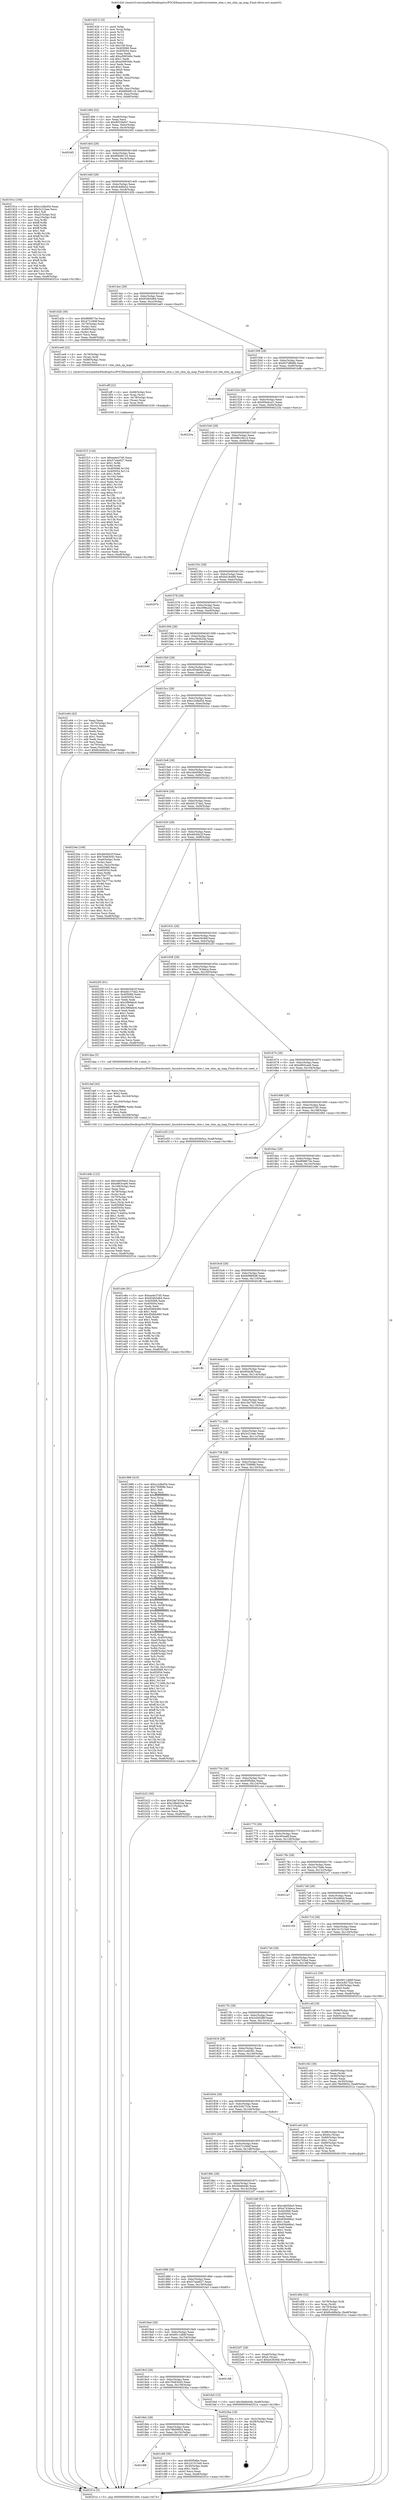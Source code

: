 digraph "0x401420" {
  label = "0x401420 (/mnt/c/Users/mathe/Desktop/tcc/POCII/binaries/extr_linuxdriversteetee_shm.c_tee_shm_op_map_Final-ollvm.out::main(0))"
  labelloc = "t"
  node[shape=record]

  Entry [label="",width=0.3,height=0.3,shape=circle,fillcolor=black,style=filled]
  "0x401494" [label="{
     0x401494 [32]\l
     | [instrs]\l
     &nbsp;&nbsp;0x401494 \<+6\>: mov -0xa8(%rbp),%eax\l
     &nbsp;&nbsp;0x40149a \<+2\>: mov %eax,%ecx\l
     &nbsp;&nbsp;0x40149c \<+6\>: sub $0x8033bd47,%ecx\l
     &nbsp;&nbsp;0x4014a2 \<+6\>: mov %eax,-0xbc(%rbp)\l
     &nbsp;&nbsp;0x4014a8 \<+6\>: mov %ecx,-0xc0(%rbp)\l
     &nbsp;&nbsp;0x4014ae \<+6\>: je 00000000004024f2 \<main+0x10d2\>\l
  }"]
  "0x4024f2" [label="{
     0x4024f2\l
  }", style=dashed]
  "0x4014b4" [label="{
     0x4014b4 [28]\l
     | [instrs]\l
     &nbsp;&nbsp;0x4014b4 \<+5\>: jmp 00000000004014b9 \<main+0x99\>\l
     &nbsp;&nbsp;0x4014b9 \<+6\>: mov -0xbc(%rbp),%eax\l
     &nbsp;&nbsp;0x4014bf \<+5\>: sub $0x80bb8116,%eax\l
     &nbsp;&nbsp;0x4014c4 \<+6\>: mov %eax,-0xc4(%rbp)\l
     &nbsp;&nbsp;0x4014ca \<+6\>: je 000000000040191e \<main+0x4fe\>\l
  }"]
  Exit [label="",width=0.3,height=0.3,shape=circle,fillcolor=black,style=filled,peripheries=2]
  "0x40191e" [label="{
     0x40191e [106]\l
     | [instrs]\l
     &nbsp;&nbsp;0x40191e \<+5\>: mov $0xcc2dbd54,%eax\l
     &nbsp;&nbsp;0x401923 \<+5\>: mov $0x3c21bee,%ecx\l
     &nbsp;&nbsp;0x401928 \<+2\>: mov $0x1,%dl\l
     &nbsp;&nbsp;0x40192a \<+7\>: mov -0xa2(%rbp),%sil\l
     &nbsp;&nbsp;0x401931 \<+7\>: mov -0xa1(%rbp),%dil\l
     &nbsp;&nbsp;0x401938 \<+3\>: mov %sil,%r8b\l
     &nbsp;&nbsp;0x40193b \<+4\>: xor $0xff,%r8b\l
     &nbsp;&nbsp;0x40193f \<+3\>: mov %dil,%r9b\l
     &nbsp;&nbsp;0x401942 \<+4\>: xor $0xff,%r9b\l
     &nbsp;&nbsp;0x401946 \<+3\>: xor $0x1,%dl\l
     &nbsp;&nbsp;0x401949 \<+3\>: mov %r8b,%r10b\l
     &nbsp;&nbsp;0x40194c \<+4\>: and $0xff,%r10b\l
     &nbsp;&nbsp;0x401950 \<+3\>: and %dl,%sil\l
     &nbsp;&nbsp;0x401953 \<+3\>: mov %r9b,%r11b\l
     &nbsp;&nbsp;0x401956 \<+4\>: and $0xff,%r11b\l
     &nbsp;&nbsp;0x40195a \<+3\>: and %dl,%dil\l
     &nbsp;&nbsp;0x40195d \<+3\>: or %sil,%r10b\l
     &nbsp;&nbsp;0x401960 \<+3\>: or %dil,%r11b\l
     &nbsp;&nbsp;0x401963 \<+3\>: xor %r11b,%r10b\l
     &nbsp;&nbsp;0x401966 \<+3\>: or %r9b,%r8b\l
     &nbsp;&nbsp;0x401969 \<+4\>: xor $0xff,%r8b\l
     &nbsp;&nbsp;0x40196d \<+3\>: or $0x1,%dl\l
     &nbsp;&nbsp;0x401970 \<+3\>: and %dl,%r8b\l
     &nbsp;&nbsp;0x401973 \<+3\>: or %r8b,%r10b\l
     &nbsp;&nbsp;0x401976 \<+4\>: test $0x1,%r10b\l
     &nbsp;&nbsp;0x40197a \<+3\>: cmovne %ecx,%eax\l
     &nbsp;&nbsp;0x40197d \<+6\>: mov %eax,-0xa8(%rbp)\l
     &nbsp;&nbsp;0x401983 \<+5\>: jmp 000000000040251e \<main+0x10fe\>\l
  }"]
  "0x4014d0" [label="{
     0x4014d0 [28]\l
     | [instrs]\l
     &nbsp;&nbsp;0x4014d0 \<+5\>: jmp 00000000004014d5 \<main+0xb5\>\l
     &nbsp;&nbsp;0x4014d5 \<+6\>: mov -0xbc(%rbp),%eax\l
     &nbsp;&nbsp;0x4014db \<+5\>: sub $0x8c4d9e2e,%eax\l
     &nbsp;&nbsp;0x4014e0 \<+6\>: mov %eax,-0xc8(%rbp)\l
     &nbsp;&nbsp;0x4014e6 \<+6\>: je 0000000000401d2b \<main+0x90b\>\l
  }"]
  "0x40251e" [label="{
     0x40251e [5]\l
     | [instrs]\l
     &nbsp;&nbsp;0x40251e \<+5\>: jmp 0000000000401494 \<main+0x74\>\l
  }"]
  "0x401420" [label="{
     0x401420 [116]\l
     | [instrs]\l
     &nbsp;&nbsp;0x401420 \<+1\>: push %rbp\l
     &nbsp;&nbsp;0x401421 \<+3\>: mov %rsp,%rbp\l
     &nbsp;&nbsp;0x401424 \<+2\>: push %r15\l
     &nbsp;&nbsp;0x401426 \<+2\>: push %r14\l
     &nbsp;&nbsp;0x401428 \<+2\>: push %r13\l
     &nbsp;&nbsp;0x40142a \<+2\>: push %r12\l
     &nbsp;&nbsp;0x40142c \<+1\>: push %rbx\l
     &nbsp;&nbsp;0x40142d \<+7\>: sub $0x158,%rsp\l
     &nbsp;&nbsp;0x401434 \<+7\>: mov 0x405068,%eax\l
     &nbsp;&nbsp;0x40143b \<+7\>: mov 0x405054,%ecx\l
     &nbsp;&nbsp;0x401442 \<+2\>: mov %eax,%edx\l
     &nbsp;&nbsp;0x401444 \<+6\>: add $0xa599349c,%edx\l
     &nbsp;&nbsp;0x40144a \<+3\>: sub $0x1,%edx\l
     &nbsp;&nbsp;0x40144d \<+6\>: sub $0xa599349c,%edx\l
     &nbsp;&nbsp;0x401453 \<+3\>: imul %edx,%eax\l
     &nbsp;&nbsp;0x401456 \<+3\>: and $0x1,%eax\l
     &nbsp;&nbsp;0x401459 \<+3\>: cmp $0x0,%eax\l
     &nbsp;&nbsp;0x40145c \<+4\>: sete %r8b\l
     &nbsp;&nbsp;0x401460 \<+4\>: and $0x1,%r8b\l
     &nbsp;&nbsp;0x401464 \<+7\>: mov %r8b,-0xa2(%rbp)\l
     &nbsp;&nbsp;0x40146b \<+3\>: cmp $0xa,%ecx\l
     &nbsp;&nbsp;0x40146e \<+4\>: setl %r8b\l
     &nbsp;&nbsp;0x401472 \<+4\>: and $0x1,%r8b\l
     &nbsp;&nbsp;0x401476 \<+7\>: mov %r8b,-0xa1(%rbp)\l
     &nbsp;&nbsp;0x40147d \<+10\>: movl $0x80bb8116,-0xa8(%rbp)\l
     &nbsp;&nbsp;0x401487 \<+6\>: mov %edi,-0xac(%rbp)\l
     &nbsp;&nbsp;0x40148d \<+7\>: mov %rsi,-0xb8(%rbp)\l
  }"]
  "0x401f15" [label="{
     0x401f15 [144]\l
     | [instrs]\l
     &nbsp;&nbsp;0x401f15 \<+5\>: mov $0xea4e37d5,%ecx\l
     &nbsp;&nbsp;0x401f1a \<+5\>: mov $0x57a4e627,%edx\l
     &nbsp;&nbsp;0x401f1f \<+3\>: mov $0x1,%r8b\l
     &nbsp;&nbsp;0x401f22 \<+3\>: xor %r9d,%r9d\l
     &nbsp;&nbsp;0x401f25 \<+8\>: mov 0x405068,%r10d\l
     &nbsp;&nbsp;0x401f2d \<+8\>: mov 0x405054,%r11d\l
     &nbsp;&nbsp;0x401f35 \<+4\>: sub $0x1,%r9d\l
     &nbsp;&nbsp;0x401f39 \<+3\>: mov %r10d,%ebx\l
     &nbsp;&nbsp;0x401f3c \<+3\>: add %r9d,%ebx\l
     &nbsp;&nbsp;0x401f3f \<+4\>: imul %ebx,%r10d\l
     &nbsp;&nbsp;0x401f43 \<+4\>: and $0x1,%r10d\l
     &nbsp;&nbsp;0x401f47 \<+4\>: cmp $0x0,%r10d\l
     &nbsp;&nbsp;0x401f4b \<+4\>: sete %r14b\l
     &nbsp;&nbsp;0x401f4f \<+4\>: cmp $0xa,%r11d\l
     &nbsp;&nbsp;0x401f53 \<+4\>: setl %r15b\l
     &nbsp;&nbsp;0x401f57 \<+3\>: mov %r14b,%r12b\l
     &nbsp;&nbsp;0x401f5a \<+4\>: xor $0xff,%r12b\l
     &nbsp;&nbsp;0x401f5e \<+3\>: mov %r15b,%r13b\l
     &nbsp;&nbsp;0x401f61 \<+4\>: xor $0xff,%r13b\l
     &nbsp;&nbsp;0x401f65 \<+4\>: xor $0x0,%r8b\l
     &nbsp;&nbsp;0x401f69 \<+3\>: mov %r12b,%al\l
     &nbsp;&nbsp;0x401f6c \<+2\>: and $0x0,%al\l
     &nbsp;&nbsp;0x401f6e \<+3\>: and %r8b,%r14b\l
     &nbsp;&nbsp;0x401f71 \<+3\>: mov %r13b,%sil\l
     &nbsp;&nbsp;0x401f74 \<+4\>: and $0x0,%sil\l
     &nbsp;&nbsp;0x401f78 \<+3\>: and %r8b,%r15b\l
     &nbsp;&nbsp;0x401f7b \<+3\>: or %r14b,%al\l
     &nbsp;&nbsp;0x401f7e \<+3\>: or %r15b,%sil\l
     &nbsp;&nbsp;0x401f81 \<+3\>: xor %sil,%al\l
     &nbsp;&nbsp;0x401f84 \<+3\>: or %r13b,%r12b\l
     &nbsp;&nbsp;0x401f87 \<+4\>: xor $0xff,%r12b\l
     &nbsp;&nbsp;0x401f8b \<+4\>: or $0x0,%r8b\l
     &nbsp;&nbsp;0x401f8f \<+3\>: and %r8b,%r12b\l
     &nbsp;&nbsp;0x401f92 \<+3\>: or %r12b,%al\l
     &nbsp;&nbsp;0x401f95 \<+2\>: test $0x1,%al\l
     &nbsp;&nbsp;0x401f97 \<+3\>: cmovne %edx,%ecx\l
     &nbsp;&nbsp;0x401f9a \<+6\>: mov %ecx,-0xa8(%rbp)\l
     &nbsp;&nbsp;0x401fa0 \<+5\>: jmp 000000000040251e \<main+0x10fe\>\l
  }"]
  "0x401d2b" [label="{
     0x401d2b [36]\l
     | [instrs]\l
     &nbsp;&nbsp;0x401d2b \<+5\>: mov $0xf698673e,%eax\l
     &nbsp;&nbsp;0x401d30 \<+5\>: mov $0x4721fd4f,%ecx\l
     &nbsp;&nbsp;0x401d35 \<+4\>: mov -0x70(%rbp),%rdx\l
     &nbsp;&nbsp;0x401d39 \<+2\>: mov (%rdx),%esi\l
     &nbsp;&nbsp;0x401d3b \<+4\>: mov -0x80(%rbp),%rdx\l
     &nbsp;&nbsp;0x401d3f \<+2\>: cmp (%rdx),%esi\l
     &nbsp;&nbsp;0x401d41 \<+3\>: cmovl %ecx,%eax\l
     &nbsp;&nbsp;0x401d44 \<+6\>: mov %eax,-0xa8(%rbp)\l
     &nbsp;&nbsp;0x401d4a \<+5\>: jmp 000000000040251e \<main+0x10fe\>\l
  }"]
  "0x4014ec" [label="{
     0x4014ec [28]\l
     | [instrs]\l
     &nbsp;&nbsp;0x4014ec \<+5\>: jmp 00000000004014f1 \<main+0xd1\>\l
     &nbsp;&nbsp;0x4014f1 \<+6\>: mov -0xbc(%rbp),%eax\l
     &nbsp;&nbsp;0x4014f7 \<+5\>: sub $0x934b5d64,%eax\l
     &nbsp;&nbsp;0x4014fc \<+6\>: mov %eax,-0xcc(%rbp)\l
     &nbsp;&nbsp;0x401502 \<+6\>: je 0000000000401ee9 \<main+0xac9\>\l
  }"]
  "0x401eff" [label="{
     0x401eff [22]\l
     | [instrs]\l
     &nbsp;&nbsp;0x401eff \<+4\>: mov -0x68(%rbp),%rsi\l
     &nbsp;&nbsp;0x401f03 \<+3\>: mov %rax,(%rsi)\l
     &nbsp;&nbsp;0x401f06 \<+4\>: mov -0x78(%rbp),%rax\l
     &nbsp;&nbsp;0x401f0a \<+3\>: mov (%rax),%rax\l
     &nbsp;&nbsp;0x401f0d \<+3\>: mov %rax,%rdi\l
     &nbsp;&nbsp;0x401f10 \<+5\>: call 0000000000401030 \<free@plt\>\l
     | [calls]\l
     &nbsp;&nbsp;0x401030 \{1\} (unknown)\l
  }"]
  "0x401ee9" [label="{
     0x401ee9 [22]\l
     | [instrs]\l
     &nbsp;&nbsp;0x401ee9 \<+4\>: mov -0x78(%rbp),%rax\l
     &nbsp;&nbsp;0x401eed \<+3\>: mov (%rax),%rdi\l
     &nbsp;&nbsp;0x401ef0 \<+7\>: mov -0x88(%rbp),%rax\l
     &nbsp;&nbsp;0x401ef7 \<+3\>: mov (%rax),%rsi\l
     &nbsp;&nbsp;0x401efa \<+5\>: call 0000000000401410 \<tee_shm_op_map\>\l
     | [calls]\l
     &nbsp;&nbsp;0x401410 \{1\} (/mnt/c/Users/mathe/Desktop/tcc/POCII/binaries/extr_linuxdriversteetee_shm.c_tee_shm_op_map_Final-ollvm.out::tee_shm_op_map)\l
  }"]
  "0x401508" [label="{
     0x401508 [28]\l
     | [instrs]\l
     &nbsp;&nbsp;0x401508 \<+5\>: jmp 000000000040150d \<main+0xed\>\l
     &nbsp;&nbsp;0x40150d \<+6\>: mov -0xbc(%rbp),%eax\l
     &nbsp;&nbsp;0x401513 \<+5\>: sub $0x937d8b8b,%eax\l
     &nbsp;&nbsp;0x401518 \<+6\>: mov %eax,-0xd0(%rbp)\l
     &nbsp;&nbsp;0x40151e \<+6\>: je 0000000000401b9b \<main+0x77b\>\l
  }"]
  "0x401ddb" [label="{
     0x401ddb [122]\l
     | [instrs]\l
     &nbsp;&nbsp;0x401ddb \<+5\>: mov $0xcde056a3,%ecx\l
     &nbsp;&nbsp;0x401de0 \<+5\>: mov $0xe863cae6,%edx\l
     &nbsp;&nbsp;0x401de5 \<+6\>: mov -0x168(%rbp),%esi\l
     &nbsp;&nbsp;0x401deb \<+3\>: imul %eax,%esi\l
     &nbsp;&nbsp;0x401dee \<+4\>: mov -0x78(%rbp),%rdi\l
     &nbsp;&nbsp;0x401df2 \<+3\>: mov (%rdi),%rdi\l
     &nbsp;&nbsp;0x401df5 \<+4\>: mov -0x70(%rbp),%r8\l
     &nbsp;&nbsp;0x401df9 \<+3\>: movslq (%r8),%r8\l
     &nbsp;&nbsp;0x401dfc \<+4\>: mov %esi,(%rdi,%r8,4)\l
     &nbsp;&nbsp;0x401e00 \<+7\>: mov 0x405068,%eax\l
     &nbsp;&nbsp;0x401e07 \<+7\>: mov 0x405054,%esi\l
     &nbsp;&nbsp;0x401e0e \<+3\>: mov %eax,%r9d\l
     &nbsp;&nbsp;0x401e11 \<+7\>: add $0xc714402a,%r9d\l
     &nbsp;&nbsp;0x401e18 \<+4\>: sub $0x1,%r9d\l
     &nbsp;&nbsp;0x401e1c \<+7\>: sub $0xc714402a,%r9d\l
     &nbsp;&nbsp;0x401e23 \<+4\>: imul %r9d,%eax\l
     &nbsp;&nbsp;0x401e27 \<+3\>: and $0x1,%eax\l
     &nbsp;&nbsp;0x401e2a \<+3\>: cmp $0x0,%eax\l
     &nbsp;&nbsp;0x401e2d \<+4\>: sete %r10b\l
     &nbsp;&nbsp;0x401e31 \<+3\>: cmp $0xa,%esi\l
     &nbsp;&nbsp;0x401e34 \<+4\>: setl %r11b\l
     &nbsp;&nbsp;0x401e38 \<+3\>: mov %r10b,%bl\l
     &nbsp;&nbsp;0x401e3b \<+3\>: and %r11b,%bl\l
     &nbsp;&nbsp;0x401e3e \<+3\>: xor %r11b,%r10b\l
     &nbsp;&nbsp;0x401e41 \<+3\>: or %r10b,%bl\l
     &nbsp;&nbsp;0x401e44 \<+3\>: test $0x1,%bl\l
     &nbsp;&nbsp;0x401e47 \<+3\>: cmovne %edx,%ecx\l
     &nbsp;&nbsp;0x401e4a \<+6\>: mov %ecx,-0xa8(%rbp)\l
     &nbsp;&nbsp;0x401e50 \<+5\>: jmp 000000000040251e \<main+0x10fe\>\l
  }"]
  "0x401b9b" [label="{
     0x401b9b\l
  }", style=dashed]
  "0x401524" [label="{
     0x401524 [28]\l
     | [instrs]\l
     &nbsp;&nbsp;0x401524 \<+5\>: jmp 0000000000401529 \<main+0x109\>\l
     &nbsp;&nbsp;0x401529 \<+6\>: mov -0xbc(%rbp),%eax\l
     &nbsp;&nbsp;0x40152f \<+5\>: sub $0x95bdca21,%eax\l
     &nbsp;&nbsp;0x401534 \<+6\>: mov %eax,-0xd4(%rbp)\l
     &nbsp;&nbsp;0x40153a \<+6\>: je 000000000040223a \<main+0xe1a\>\l
  }"]
  "0x401daf" [label="{
     0x401daf [44]\l
     | [instrs]\l
     &nbsp;&nbsp;0x401daf \<+2\>: xor %ecx,%ecx\l
     &nbsp;&nbsp;0x401db1 \<+5\>: mov $0x2,%edx\l
     &nbsp;&nbsp;0x401db6 \<+6\>: mov %edx,-0x164(%rbp)\l
     &nbsp;&nbsp;0x401dbc \<+1\>: cltd\l
     &nbsp;&nbsp;0x401dbd \<+6\>: mov -0x164(%rbp),%esi\l
     &nbsp;&nbsp;0x401dc3 \<+2\>: idiv %esi\l
     &nbsp;&nbsp;0x401dc5 \<+6\>: imul $0xfffffffe,%edx,%edx\l
     &nbsp;&nbsp;0x401dcb \<+3\>: sub $0x1,%ecx\l
     &nbsp;&nbsp;0x401dce \<+2\>: sub %ecx,%edx\l
     &nbsp;&nbsp;0x401dd0 \<+6\>: mov %edx,-0x168(%rbp)\l
     &nbsp;&nbsp;0x401dd6 \<+5\>: call 0000000000401160 \<next_i\>\l
     | [calls]\l
     &nbsp;&nbsp;0x401160 \{1\} (/mnt/c/Users/mathe/Desktop/tcc/POCII/binaries/extr_linuxdriversteetee_shm.c_tee_shm_op_map_Final-ollvm.out::next_i)\l
  }"]
  "0x40223a" [label="{
     0x40223a\l
  }", style=dashed]
  "0x401540" [label="{
     0x401540 [28]\l
     | [instrs]\l
     &nbsp;&nbsp;0x401540 \<+5\>: jmp 0000000000401545 \<main+0x125\>\l
     &nbsp;&nbsp;0x401545 \<+6\>: mov -0xbc(%rbp),%eax\l
     &nbsp;&nbsp;0x40154b \<+5\>: sub $0x99b16b1d,%eax\l
     &nbsp;&nbsp;0x401550 \<+6\>: mov %eax,-0xd8(%rbp)\l
     &nbsp;&nbsp;0x401556 \<+6\>: je 00000000004020d6 \<main+0xcb6\>\l
  }"]
  "0x401d0b" [label="{
     0x401d0b [32]\l
     | [instrs]\l
     &nbsp;&nbsp;0x401d0b \<+4\>: mov -0x78(%rbp),%rdi\l
     &nbsp;&nbsp;0x401d0f \<+3\>: mov %rax,(%rdi)\l
     &nbsp;&nbsp;0x401d12 \<+4\>: mov -0x70(%rbp),%rax\l
     &nbsp;&nbsp;0x401d16 \<+6\>: movl $0x0,(%rax)\l
     &nbsp;&nbsp;0x401d1c \<+10\>: movl $0x8c4d9e2e,-0xa8(%rbp)\l
     &nbsp;&nbsp;0x401d26 \<+5\>: jmp 000000000040251e \<main+0x10fe\>\l
  }"]
  "0x4020d6" [label="{
     0x4020d6\l
  }", style=dashed]
  "0x40155c" [label="{
     0x40155c [28]\l
     | [instrs]\l
     &nbsp;&nbsp;0x40155c \<+5\>: jmp 0000000000401561 \<main+0x141\>\l
     &nbsp;&nbsp;0x401561 \<+6\>: mov -0xbc(%rbp),%eax\l
     &nbsp;&nbsp;0x401567 \<+5\>: sub $0xbd1fe498,%eax\l
     &nbsp;&nbsp;0x40156c \<+6\>: mov %eax,-0xdc(%rbp)\l
     &nbsp;&nbsp;0x401572 \<+6\>: je 000000000040207b \<main+0xc5b\>\l
  }"]
  "0x4018f8" [label="{
     0x4018f8\l
  }", style=dashed]
  "0x40207b" [label="{
     0x40207b\l
  }", style=dashed]
  "0x401578" [label="{
     0x401578 [28]\l
     | [instrs]\l
     &nbsp;&nbsp;0x401578 \<+5\>: jmp 000000000040157d \<main+0x15d\>\l
     &nbsp;&nbsp;0x40157d \<+6\>: mov -0xbc(%rbp),%eax\l
     &nbsp;&nbsp;0x401583 \<+5\>: sub $0xc0f9a2d2,%eax\l
     &nbsp;&nbsp;0x401588 \<+6\>: mov %eax,-0xe0(%rbp)\l
     &nbsp;&nbsp;0x40158e \<+6\>: je 0000000000401fb4 \<main+0xb94\>\l
  }"]
  "0x401c86" [label="{
     0x401c86 [30]\l
     | [instrs]\l
     &nbsp;&nbsp;0x401c86 \<+5\>: mov $0x95f5dbe,%eax\l
     &nbsp;&nbsp;0x401c8b \<+5\>: mov $0x1b1515e9,%ecx\l
     &nbsp;&nbsp;0x401c90 \<+3\>: mov -0x30(%rbp),%edx\l
     &nbsp;&nbsp;0x401c93 \<+3\>: cmp $0x1,%edx\l
     &nbsp;&nbsp;0x401c96 \<+3\>: cmovl %ecx,%eax\l
     &nbsp;&nbsp;0x401c99 \<+6\>: mov %eax,-0xa8(%rbp)\l
     &nbsp;&nbsp;0x401c9f \<+5\>: jmp 000000000040251e \<main+0x10fe\>\l
  }"]
  "0x401fb4" [label="{
     0x401fb4\l
  }", style=dashed]
  "0x401594" [label="{
     0x401594 [28]\l
     | [instrs]\l
     &nbsp;&nbsp;0x401594 \<+5\>: jmp 0000000000401599 \<main+0x179\>\l
     &nbsp;&nbsp;0x401599 \<+6\>: mov -0xbc(%rbp),%eax\l
     &nbsp;&nbsp;0x40159f \<+5\>: sub $0xc38d424a,%eax\l
     &nbsp;&nbsp;0x4015a4 \<+6\>: mov %eax,-0xe4(%rbp)\l
     &nbsp;&nbsp;0x4015aa \<+6\>: je 0000000000401b40 \<main+0x720\>\l
  }"]
  "0x4018dc" [label="{
     0x4018dc [28]\l
     | [instrs]\l
     &nbsp;&nbsp;0x4018dc \<+5\>: jmp 00000000004018e1 \<main+0x4c1\>\l
     &nbsp;&nbsp;0x4018e1 \<+6\>: mov -0xbc(%rbp),%eax\l
     &nbsp;&nbsp;0x4018e7 \<+5\>: sub $0x78b09654,%eax\l
     &nbsp;&nbsp;0x4018ec \<+6\>: mov %eax,-0x15c(%rbp)\l
     &nbsp;&nbsp;0x4018f2 \<+6\>: je 0000000000401c86 \<main+0x866\>\l
  }"]
  "0x401b40" [label="{
     0x401b40\l
  }", style=dashed]
  "0x4015b0" [label="{
     0x4015b0 [28]\l
     | [instrs]\l
     &nbsp;&nbsp;0x4015b0 \<+5\>: jmp 00000000004015b5 \<main+0x195\>\l
     &nbsp;&nbsp;0x4015b5 \<+6\>: mov -0xbc(%rbp),%eax\l
     &nbsp;&nbsp;0x4015bb \<+5\>: sub $0xc654b0ca,%eax\l
     &nbsp;&nbsp;0x4015c0 \<+6\>: mov %eax,-0xe8(%rbp)\l
     &nbsp;&nbsp;0x4015c6 \<+6\>: je 0000000000401e64 \<main+0xa44\>\l
  }"]
  "0x4023ba" [label="{
     0x4023ba [18]\l
     | [instrs]\l
     &nbsp;&nbsp;0x4023ba \<+3\>: mov -0x2c(%rbp),%eax\l
     &nbsp;&nbsp;0x4023bd \<+4\>: lea -0x28(%rbp),%rsp\l
     &nbsp;&nbsp;0x4023c1 \<+1\>: pop %rbx\l
     &nbsp;&nbsp;0x4023c2 \<+2\>: pop %r12\l
     &nbsp;&nbsp;0x4023c4 \<+2\>: pop %r13\l
     &nbsp;&nbsp;0x4023c6 \<+2\>: pop %r14\l
     &nbsp;&nbsp;0x4023c8 \<+2\>: pop %r15\l
     &nbsp;&nbsp;0x4023ca \<+1\>: pop %rbp\l
     &nbsp;&nbsp;0x4023cb \<+1\>: ret\l
  }"]
  "0x401e64" [label="{
     0x401e64 [42]\l
     | [instrs]\l
     &nbsp;&nbsp;0x401e64 \<+2\>: xor %eax,%eax\l
     &nbsp;&nbsp;0x401e66 \<+4\>: mov -0x70(%rbp),%rcx\l
     &nbsp;&nbsp;0x401e6a \<+2\>: mov (%rcx),%edx\l
     &nbsp;&nbsp;0x401e6c \<+2\>: mov %eax,%esi\l
     &nbsp;&nbsp;0x401e6e \<+2\>: sub %edx,%esi\l
     &nbsp;&nbsp;0x401e70 \<+2\>: mov %eax,%edx\l
     &nbsp;&nbsp;0x401e72 \<+3\>: sub $0x1,%edx\l
     &nbsp;&nbsp;0x401e75 \<+2\>: add %edx,%esi\l
     &nbsp;&nbsp;0x401e77 \<+2\>: sub %esi,%eax\l
     &nbsp;&nbsp;0x401e79 \<+4\>: mov -0x70(%rbp),%rcx\l
     &nbsp;&nbsp;0x401e7d \<+2\>: mov %eax,(%rcx)\l
     &nbsp;&nbsp;0x401e7f \<+10\>: movl $0x8c4d9e2e,-0xa8(%rbp)\l
     &nbsp;&nbsp;0x401e89 \<+5\>: jmp 000000000040251e \<main+0x10fe\>\l
  }"]
  "0x4015cc" [label="{
     0x4015cc [28]\l
     | [instrs]\l
     &nbsp;&nbsp;0x4015cc \<+5\>: jmp 00000000004015d1 \<main+0x1b1\>\l
     &nbsp;&nbsp;0x4015d1 \<+6\>: mov -0xbc(%rbp),%eax\l
     &nbsp;&nbsp;0x4015d7 \<+5\>: sub $0xcc2dbd54,%eax\l
     &nbsp;&nbsp;0x4015dc \<+6\>: mov %eax,-0xec(%rbp)\l
     &nbsp;&nbsp;0x4015e2 \<+6\>: je 00000000004023cc \<main+0xfac\>\l
  }"]
  "0x4018c0" [label="{
     0x4018c0 [28]\l
     | [instrs]\l
     &nbsp;&nbsp;0x4018c0 \<+5\>: jmp 00000000004018c5 \<main+0x4a5\>\l
     &nbsp;&nbsp;0x4018c5 \<+6\>: mov -0xbc(%rbp),%eax\l
     &nbsp;&nbsp;0x4018cb \<+5\>: sub $0x76483045,%eax\l
     &nbsp;&nbsp;0x4018d0 \<+6\>: mov %eax,-0x158(%rbp)\l
     &nbsp;&nbsp;0x4018d6 \<+6\>: je 00000000004023ba \<main+0xf9a\>\l
  }"]
  "0x4023cc" [label="{
     0x4023cc\l
  }", style=dashed]
  "0x4015e8" [label="{
     0x4015e8 [28]\l
     | [instrs]\l
     &nbsp;&nbsp;0x4015e8 \<+5\>: jmp 00000000004015ed \<main+0x1cd\>\l
     &nbsp;&nbsp;0x4015ed \<+6\>: mov -0xbc(%rbp),%eax\l
     &nbsp;&nbsp;0x4015f3 \<+5\>: sub $0xcde056a3,%eax\l
     &nbsp;&nbsp;0x4015f8 \<+6\>: mov %eax,-0xf0(%rbp)\l
     &nbsp;&nbsp;0x4015fe \<+6\>: je 0000000000402432 \<main+0x1012\>\l
  }"]
  "0x402198" [label="{
     0x402198\l
  }", style=dashed]
  "0x402432" [label="{
     0x402432\l
  }", style=dashed]
  "0x401604" [label="{
     0x401604 [28]\l
     | [instrs]\l
     &nbsp;&nbsp;0x401604 \<+5\>: jmp 0000000000401609 \<main+0x1e9\>\l
     &nbsp;&nbsp;0x401609 \<+6\>: mov -0xbc(%rbp),%eax\l
     &nbsp;&nbsp;0x40160f \<+5\>: sub $0xdd137da2,%eax\l
     &nbsp;&nbsp;0x401614 \<+6\>: mov %eax,-0xf4(%rbp)\l
     &nbsp;&nbsp;0x40161a \<+6\>: je 000000000040234e \<main+0xf2e\>\l
  }"]
  "0x4018a4" [label="{
     0x4018a4 [28]\l
     | [instrs]\l
     &nbsp;&nbsp;0x4018a4 \<+5\>: jmp 00000000004018a9 \<main+0x489\>\l
     &nbsp;&nbsp;0x4018a9 \<+6\>: mov -0xbc(%rbp),%eax\l
     &nbsp;&nbsp;0x4018af \<+5\>: sub $0x6011db6f,%eax\l
     &nbsp;&nbsp;0x4018b4 \<+6\>: mov %eax,-0x154(%rbp)\l
     &nbsp;&nbsp;0x4018ba \<+6\>: je 0000000000402198 \<main+0xd78\>\l
  }"]
  "0x40234e" [label="{
     0x40234e [108]\l
     | [instrs]\l
     &nbsp;&nbsp;0x40234e \<+5\>: mov $0xddc0dc2f,%eax\l
     &nbsp;&nbsp;0x402353 \<+5\>: mov $0x76483045,%ecx\l
     &nbsp;&nbsp;0x402358 \<+7\>: mov -0xa0(%rbp),%rdx\l
     &nbsp;&nbsp;0x40235f \<+2\>: mov (%rdx),%esi\l
     &nbsp;&nbsp;0x402361 \<+3\>: mov %esi,-0x2c(%rbp)\l
     &nbsp;&nbsp;0x402364 \<+7\>: mov 0x405068,%esi\l
     &nbsp;&nbsp;0x40236b \<+7\>: mov 0x405054,%edi\l
     &nbsp;&nbsp;0x402372 \<+3\>: mov %esi,%r8d\l
     &nbsp;&nbsp;0x402375 \<+7\>: sub $0x70a777ec,%r8d\l
     &nbsp;&nbsp;0x40237c \<+4\>: sub $0x1,%r8d\l
     &nbsp;&nbsp;0x402380 \<+7\>: add $0x70a777ec,%r8d\l
     &nbsp;&nbsp;0x402387 \<+4\>: imul %r8d,%esi\l
     &nbsp;&nbsp;0x40238b \<+3\>: and $0x1,%esi\l
     &nbsp;&nbsp;0x40238e \<+3\>: cmp $0x0,%esi\l
     &nbsp;&nbsp;0x402391 \<+4\>: sete %r9b\l
     &nbsp;&nbsp;0x402395 \<+3\>: cmp $0xa,%edi\l
     &nbsp;&nbsp;0x402398 \<+4\>: setl %r10b\l
     &nbsp;&nbsp;0x40239c \<+3\>: mov %r9b,%r11b\l
     &nbsp;&nbsp;0x40239f \<+3\>: and %r10b,%r11b\l
     &nbsp;&nbsp;0x4023a2 \<+3\>: xor %r10b,%r9b\l
     &nbsp;&nbsp;0x4023a5 \<+3\>: or %r9b,%r11b\l
     &nbsp;&nbsp;0x4023a8 \<+4\>: test $0x1,%r11b\l
     &nbsp;&nbsp;0x4023ac \<+3\>: cmovne %ecx,%eax\l
     &nbsp;&nbsp;0x4023af \<+6\>: mov %eax,-0xa8(%rbp)\l
     &nbsp;&nbsp;0x4023b5 \<+5\>: jmp 000000000040251e \<main+0x10fe\>\l
  }"]
  "0x401620" [label="{
     0x401620 [28]\l
     | [instrs]\l
     &nbsp;&nbsp;0x401620 \<+5\>: jmp 0000000000401625 \<main+0x205\>\l
     &nbsp;&nbsp;0x401625 \<+6\>: mov -0xbc(%rbp),%eax\l
     &nbsp;&nbsp;0x40162b \<+5\>: sub $0xddc0dc2f,%eax\l
     &nbsp;&nbsp;0x401630 \<+6\>: mov %eax,-0xf8(%rbp)\l
     &nbsp;&nbsp;0x401636 \<+6\>: je 0000000000402506 \<main+0x10e6\>\l
  }"]
  "0x401fa5" [label="{
     0x401fa5 [15]\l
     | [instrs]\l
     &nbsp;&nbsp;0x401fa5 \<+10\>: movl $0x56efe44b,-0xa8(%rbp)\l
     &nbsp;&nbsp;0x401faf \<+5\>: jmp 000000000040251e \<main+0x10fe\>\l
  }"]
  "0x402506" [label="{
     0x402506\l
  }", style=dashed]
  "0x40163c" [label="{
     0x40163c [28]\l
     | [instrs]\l
     &nbsp;&nbsp;0x40163c \<+5\>: jmp 0000000000401641 \<main+0x221\>\l
     &nbsp;&nbsp;0x401641 \<+6\>: mov -0xbc(%rbp),%eax\l
     &nbsp;&nbsp;0x401647 \<+5\>: sub $0xe43fc9df,%eax\l
     &nbsp;&nbsp;0x40164c \<+6\>: mov %eax,-0xfc(%rbp)\l
     &nbsp;&nbsp;0x401652 \<+6\>: je 00000000004022f3 \<main+0xed3\>\l
  }"]
  "0x401888" [label="{
     0x401888 [28]\l
     | [instrs]\l
     &nbsp;&nbsp;0x401888 \<+5\>: jmp 000000000040188d \<main+0x46d\>\l
     &nbsp;&nbsp;0x40188d \<+6\>: mov -0xbc(%rbp),%eax\l
     &nbsp;&nbsp;0x401893 \<+5\>: sub $0x57a4e627,%eax\l
     &nbsp;&nbsp;0x401898 \<+6\>: mov %eax,-0x150(%rbp)\l
     &nbsp;&nbsp;0x40189e \<+6\>: je 0000000000401fa5 \<main+0xb85\>\l
  }"]
  "0x4022f3" [label="{
     0x4022f3 [91]\l
     | [instrs]\l
     &nbsp;&nbsp;0x4022f3 \<+5\>: mov $0xddc0dc2f,%eax\l
     &nbsp;&nbsp;0x4022f8 \<+5\>: mov $0xdd137da2,%ecx\l
     &nbsp;&nbsp;0x4022fd \<+7\>: mov 0x405068,%edx\l
     &nbsp;&nbsp;0x402304 \<+7\>: mov 0x405054,%esi\l
     &nbsp;&nbsp;0x40230b \<+2\>: mov %edx,%edi\l
     &nbsp;&nbsp;0x40230d \<+6\>: sub $0x396fa6c6,%edi\l
     &nbsp;&nbsp;0x402313 \<+3\>: sub $0x1,%edi\l
     &nbsp;&nbsp;0x402316 \<+6\>: add $0x396fa6c6,%edi\l
     &nbsp;&nbsp;0x40231c \<+3\>: imul %edi,%edx\l
     &nbsp;&nbsp;0x40231f \<+3\>: and $0x1,%edx\l
     &nbsp;&nbsp;0x402322 \<+3\>: cmp $0x0,%edx\l
     &nbsp;&nbsp;0x402325 \<+4\>: sete %r8b\l
     &nbsp;&nbsp;0x402329 \<+3\>: cmp $0xa,%esi\l
     &nbsp;&nbsp;0x40232c \<+4\>: setl %r9b\l
     &nbsp;&nbsp;0x402330 \<+3\>: mov %r8b,%r10b\l
     &nbsp;&nbsp;0x402333 \<+3\>: and %r9b,%r10b\l
     &nbsp;&nbsp;0x402336 \<+3\>: xor %r9b,%r8b\l
     &nbsp;&nbsp;0x402339 \<+3\>: or %r8b,%r10b\l
     &nbsp;&nbsp;0x40233c \<+4\>: test $0x1,%r10b\l
     &nbsp;&nbsp;0x402340 \<+3\>: cmovne %ecx,%eax\l
     &nbsp;&nbsp;0x402343 \<+6\>: mov %eax,-0xa8(%rbp)\l
     &nbsp;&nbsp;0x402349 \<+5\>: jmp 000000000040251e \<main+0x10fe\>\l
  }"]
  "0x401658" [label="{
     0x401658 [28]\l
     | [instrs]\l
     &nbsp;&nbsp;0x401658 \<+5\>: jmp 000000000040165d \<main+0x23d\>\l
     &nbsp;&nbsp;0x40165d \<+6\>: mov -0xbc(%rbp),%eax\l
     &nbsp;&nbsp;0x401663 \<+5\>: sub $0xe743deca,%eax\l
     &nbsp;&nbsp;0x401668 \<+6\>: mov %eax,-0x100(%rbp)\l
     &nbsp;&nbsp;0x40166e \<+6\>: je 0000000000401daa \<main+0x98a\>\l
  }"]
  "0x4022d7" [label="{
     0x4022d7 [28]\l
     | [instrs]\l
     &nbsp;&nbsp;0x4022d7 \<+7\>: mov -0xa0(%rbp),%rax\l
     &nbsp;&nbsp;0x4022de \<+6\>: movl $0x0,(%rax)\l
     &nbsp;&nbsp;0x4022e4 \<+10\>: movl $0xe43fc9df,-0xa8(%rbp)\l
     &nbsp;&nbsp;0x4022ee \<+5\>: jmp 000000000040251e \<main+0x10fe\>\l
  }"]
  "0x401daa" [label="{
     0x401daa [5]\l
     | [instrs]\l
     &nbsp;&nbsp;0x401daa \<+5\>: call 0000000000401160 \<next_i\>\l
     | [calls]\l
     &nbsp;&nbsp;0x401160 \{1\} (/mnt/c/Users/mathe/Desktop/tcc/POCII/binaries/extr_linuxdriversteetee_shm.c_tee_shm_op_map_Final-ollvm.out::next_i)\l
  }"]
  "0x401674" [label="{
     0x401674 [28]\l
     | [instrs]\l
     &nbsp;&nbsp;0x401674 \<+5\>: jmp 0000000000401679 \<main+0x259\>\l
     &nbsp;&nbsp;0x401679 \<+6\>: mov -0xbc(%rbp),%eax\l
     &nbsp;&nbsp;0x40167f \<+5\>: sub $0xe863cae6,%eax\l
     &nbsp;&nbsp;0x401684 \<+6\>: mov %eax,-0x104(%rbp)\l
     &nbsp;&nbsp;0x40168a \<+6\>: je 0000000000401e55 \<main+0xa35\>\l
  }"]
  "0x40186c" [label="{
     0x40186c [28]\l
     | [instrs]\l
     &nbsp;&nbsp;0x40186c \<+5\>: jmp 0000000000401871 \<main+0x451\>\l
     &nbsp;&nbsp;0x401871 \<+6\>: mov -0xbc(%rbp),%eax\l
     &nbsp;&nbsp;0x401877 \<+5\>: sub $0x56efe44b,%eax\l
     &nbsp;&nbsp;0x40187c \<+6\>: mov %eax,-0x14c(%rbp)\l
     &nbsp;&nbsp;0x401882 \<+6\>: je 00000000004022d7 \<main+0xeb7\>\l
  }"]
  "0x401e55" [label="{
     0x401e55 [15]\l
     | [instrs]\l
     &nbsp;&nbsp;0x401e55 \<+10\>: movl $0xc654b0ca,-0xa8(%rbp)\l
     &nbsp;&nbsp;0x401e5f \<+5\>: jmp 000000000040251e \<main+0x10fe\>\l
  }"]
  "0x401690" [label="{
     0x401690 [28]\l
     | [instrs]\l
     &nbsp;&nbsp;0x401690 \<+5\>: jmp 0000000000401695 \<main+0x275\>\l
     &nbsp;&nbsp;0x401695 \<+6\>: mov -0xbc(%rbp),%eax\l
     &nbsp;&nbsp;0x40169b \<+5\>: sub $0xea4e37d5,%eax\l
     &nbsp;&nbsp;0x4016a0 \<+6\>: mov %eax,-0x108(%rbp)\l
     &nbsp;&nbsp;0x4016a6 \<+6\>: je 000000000040248d \<main+0x106d\>\l
  }"]
  "0x401d4f" [label="{
     0x401d4f [91]\l
     | [instrs]\l
     &nbsp;&nbsp;0x401d4f \<+5\>: mov $0xcde056a3,%eax\l
     &nbsp;&nbsp;0x401d54 \<+5\>: mov $0xe743deca,%ecx\l
     &nbsp;&nbsp;0x401d59 \<+7\>: mov 0x405068,%edx\l
     &nbsp;&nbsp;0x401d60 \<+7\>: mov 0x405054,%esi\l
     &nbsp;&nbsp;0x401d67 \<+2\>: mov %edx,%edi\l
     &nbsp;&nbsp;0x401d69 \<+6\>: sub $0x65bb66a1,%edi\l
     &nbsp;&nbsp;0x401d6f \<+3\>: sub $0x1,%edi\l
     &nbsp;&nbsp;0x401d72 \<+6\>: add $0x65bb66a1,%edi\l
     &nbsp;&nbsp;0x401d78 \<+3\>: imul %edi,%edx\l
     &nbsp;&nbsp;0x401d7b \<+3\>: and $0x1,%edx\l
     &nbsp;&nbsp;0x401d7e \<+3\>: cmp $0x0,%edx\l
     &nbsp;&nbsp;0x401d81 \<+4\>: sete %r8b\l
     &nbsp;&nbsp;0x401d85 \<+3\>: cmp $0xa,%esi\l
     &nbsp;&nbsp;0x401d88 \<+4\>: setl %r9b\l
     &nbsp;&nbsp;0x401d8c \<+3\>: mov %r8b,%r10b\l
     &nbsp;&nbsp;0x401d8f \<+3\>: and %r9b,%r10b\l
     &nbsp;&nbsp;0x401d92 \<+3\>: xor %r9b,%r8b\l
     &nbsp;&nbsp;0x401d95 \<+3\>: or %r8b,%r10b\l
     &nbsp;&nbsp;0x401d98 \<+4\>: test $0x1,%r10b\l
     &nbsp;&nbsp;0x401d9c \<+3\>: cmovne %ecx,%eax\l
     &nbsp;&nbsp;0x401d9f \<+6\>: mov %eax,-0xa8(%rbp)\l
     &nbsp;&nbsp;0x401da5 \<+5\>: jmp 000000000040251e \<main+0x10fe\>\l
  }"]
  "0x40248d" [label="{
     0x40248d\l
  }", style=dashed]
  "0x4016ac" [label="{
     0x4016ac [28]\l
     | [instrs]\l
     &nbsp;&nbsp;0x4016ac \<+5\>: jmp 00000000004016b1 \<main+0x291\>\l
     &nbsp;&nbsp;0x4016b1 \<+6\>: mov -0xbc(%rbp),%eax\l
     &nbsp;&nbsp;0x4016b7 \<+5\>: sub $0xf698673e,%eax\l
     &nbsp;&nbsp;0x4016bc \<+6\>: mov %eax,-0x10c(%rbp)\l
     &nbsp;&nbsp;0x4016c2 \<+6\>: je 0000000000401e8e \<main+0xa6e\>\l
  }"]
  "0x401850" [label="{
     0x401850 [28]\l
     | [instrs]\l
     &nbsp;&nbsp;0x401850 \<+5\>: jmp 0000000000401855 \<main+0x435\>\l
     &nbsp;&nbsp;0x401855 \<+6\>: mov -0xbc(%rbp),%eax\l
     &nbsp;&nbsp;0x40185b \<+5\>: sub $0x4721fd4f,%eax\l
     &nbsp;&nbsp;0x401860 \<+6\>: mov %eax,-0x148(%rbp)\l
     &nbsp;&nbsp;0x401866 \<+6\>: je 0000000000401d4f \<main+0x92f\>\l
  }"]
  "0x401e8e" [label="{
     0x401e8e [91]\l
     | [instrs]\l
     &nbsp;&nbsp;0x401e8e \<+5\>: mov $0xea4e37d5,%eax\l
     &nbsp;&nbsp;0x401e93 \<+5\>: mov $0x934b5d64,%ecx\l
     &nbsp;&nbsp;0x401e98 \<+7\>: mov 0x405068,%edx\l
     &nbsp;&nbsp;0x401e9f \<+7\>: mov 0x405054,%esi\l
     &nbsp;&nbsp;0x401ea6 \<+2\>: mov %edx,%edi\l
     &nbsp;&nbsp;0x401ea8 \<+6\>: sub $0xd5dbb480,%edi\l
     &nbsp;&nbsp;0x401eae \<+3\>: sub $0x1,%edi\l
     &nbsp;&nbsp;0x401eb1 \<+6\>: add $0xd5dbb480,%edi\l
     &nbsp;&nbsp;0x401eb7 \<+3\>: imul %edi,%edx\l
     &nbsp;&nbsp;0x401eba \<+3\>: and $0x1,%edx\l
     &nbsp;&nbsp;0x401ebd \<+3\>: cmp $0x0,%edx\l
     &nbsp;&nbsp;0x401ec0 \<+4\>: sete %r8b\l
     &nbsp;&nbsp;0x401ec4 \<+3\>: cmp $0xa,%esi\l
     &nbsp;&nbsp;0x401ec7 \<+4\>: setl %r9b\l
     &nbsp;&nbsp;0x401ecb \<+3\>: mov %r8b,%r10b\l
     &nbsp;&nbsp;0x401ece \<+3\>: and %r9b,%r10b\l
     &nbsp;&nbsp;0x401ed1 \<+3\>: xor %r9b,%r8b\l
     &nbsp;&nbsp;0x401ed4 \<+3\>: or %r8b,%r10b\l
     &nbsp;&nbsp;0x401ed7 \<+4\>: test $0x1,%r10b\l
     &nbsp;&nbsp;0x401edb \<+3\>: cmovne %ecx,%eax\l
     &nbsp;&nbsp;0x401ede \<+6\>: mov %eax,-0xa8(%rbp)\l
     &nbsp;&nbsp;0x401ee4 \<+5\>: jmp 000000000040251e \<main+0x10fe\>\l
  }"]
  "0x4016c8" [label="{
     0x4016c8 [28]\l
     | [instrs]\l
     &nbsp;&nbsp;0x4016c8 \<+5\>: jmp 00000000004016cd \<main+0x2ad\>\l
     &nbsp;&nbsp;0x4016cd \<+6\>: mov -0xbc(%rbp),%eax\l
     &nbsp;&nbsp;0x4016d3 \<+5\>: sub $0xfe9885d8,%eax\l
     &nbsp;&nbsp;0x4016d8 \<+6\>: mov %eax,-0x110(%rbp)\l
     &nbsp;&nbsp;0x4016de \<+6\>: je 0000000000401ffc \<main+0xbdc\>\l
  }"]
  "0x401ce0" [label="{
     0x401ce0 [43]\l
     | [instrs]\l
     &nbsp;&nbsp;0x401ce0 \<+7\>: mov -0x88(%rbp),%rax\l
     &nbsp;&nbsp;0x401ce7 \<+7\>: movq $0x64,(%rax)\l
     &nbsp;&nbsp;0x401cee \<+4\>: mov -0x80(%rbp),%rax\l
     &nbsp;&nbsp;0x401cf2 \<+6\>: movl $0x1,(%rax)\l
     &nbsp;&nbsp;0x401cf8 \<+4\>: mov -0x80(%rbp),%rax\l
     &nbsp;&nbsp;0x401cfc \<+3\>: movslq (%rax),%rax\l
     &nbsp;&nbsp;0x401cff \<+4\>: shl $0x2,%rax\l
     &nbsp;&nbsp;0x401d03 \<+3\>: mov %rax,%rdi\l
     &nbsp;&nbsp;0x401d06 \<+5\>: call 0000000000401050 \<malloc@plt\>\l
     | [calls]\l
     &nbsp;&nbsp;0x401050 \{1\} (unknown)\l
  }"]
  "0x401ffc" [label="{
     0x401ffc\l
  }", style=dashed]
  "0x4016e4" [label="{
     0x4016e4 [28]\l
     | [instrs]\l
     &nbsp;&nbsp;0x4016e4 \<+5\>: jmp 00000000004016e9 \<main+0x2c9\>\l
     &nbsp;&nbsp;0x4016e9 \<+6\>: mov -0xbc(%rbp),%eax\l
     &nbsp;&nbsp;0x4016ef \<+5\>: sub $0x95dc8f,%eax\l
     &nbsp;&nbsp;0x4016f4 \<+6\>: mov %eax,-0x114(%rbp)\l
     &nbsp;&nbsp;0x4016fa \<+6\>: je 0000000000402020 \<main+0xc00\>\l
  }"]
  "0x401834" [label="{
     0x401834 [28]\l
     | [instrs]\l
     &nbsp;&nbsp;0x401834 \<+5\>: jmp 0000000000401839 \<main+0x419\>\l
     &nbsp;&nbsp;0x401839 \<+6\>: mov -0xbc(%rbp),%eax\l
     &nbsp;&nbsp;0x40183f \<+5\>: sub $0x3c82732e,%eax\l
     &nbsp;&nbsp;0x401844 \<+6\>: mov %eax,-0x144(%rbp)\l
     &nbsp;&nbsp;0x40184a \<+6\>: je 0000000000401ce0 \<main+0x8c0\>\l
  }"]
  "0x402020" [label="{
     0x402020\l
  }", style=dashed]
  "0x401700" [label="{
     0x401700 [28]\l
     | [instrs]\l
     &nbsp;&nbsp;0x401700 \<+5\>: jmp 0000000000401705 \<main+0x2e5\>\l
     &nbsp;&nbsp;0x401705 \<+6\>: mov -0xbc(%rbp),%eax\l
     &nbsp;&nbsp;0x40170b \<+5\>: sub $0x19a75b5,%eax\l
     &nbsp;&nbsp;0x401710 \<+6\>: mov %eax,-0x118(%rbp)\l
     &nbsp;&nbsp;0x401716 \<+6\>: je 00000000004024c8 \<main+0x10a8\>\l
  }"]
  "0x401c40" [label="{
     0x401c40\l
  }", style=dashed]
  "0x4024c8" [label="{
     0x4024c8\l
  }", style=dashed]
  "0x40171c" [label="{
     0x40171c [28]\l
     | [instrs]\l
     &nbsp;&nbsp;0x40171c \<+5\>: jmp 0000000000401721 \<main+0x301\>\l
     &nbsp;&nbsp;0x401721 \<+6\>: mov -0xbc(%rbp),%eax\l
     &nbsp;&nbsp;0x401727 \<+5\>: sub $0x3c21bee,%eax\l
     &nbsp;&nbsp;0x40172c \<+6\>: mov %eax,-0x11c(%rbp)\l
     &nbsp;&nbsp;0x401732 \<+6\>: je 0000000000401988 \<main+0x568\>\l
  }"]
  "0x401818" [label="{
     0x401818 [28]\l
     | [instrs]\l
     &nbsp;&nbsp;0x401818 \<+5\>: jmp 000000000040181d \<main+0x3fd\>\l
     &nbsp;&nbsp;0x40181d \<+6\>: mov -0xbc(%rbp),%eax\l
     &nbsp;&nbsp;0x401823 \<+5\>: sub $0x31a4b361,%eax\l
     &nbsp;&nbsp;0x401828 \<+6\>: mov %eax,-0x140(%rbp)\l
     &nbsp;&nbsp;0x40182e \<+6\>: je 0000000000401c40 \<main+0x820\>\l
  }"]
  "0x401988" [label="{
     0x401988 [410]\l
     | [instrs]\l
     &nbsp;&nbsp;0x401988 \<+5\>: mov $0xcc2dbd54,%eax\l
     &nbsp;&nbsp;0x40198d \<+5\>: mov $0x75089fe,%ecx\l
     &nbsp;&nbsp;0x401992 \<+2\>: mov $0x1,%dl\l
     &nbsp;&nbsp;0x401994 \<+3\>: mov %rsp,%rsi\l
     &nbsp;&nbsp;0x401997 \<+4\>: add $0xfffffffffffffff0,%rsi\l
     &nbsp;&nbsp;0x40199b \<+3\>: mov %rsi,%rsp\l
     &nbsp;&nbsp;0x40199e \<+7\>: mov %rsi,-0xa0(%rbp)\l
     &nbsp;&nbsp;0x4019a5 \<+3\>: mov %rsp,%rsi\l
     &nbsp;&nbsp;0x4019a8 \<+4\>: add $0xfffffffffffffff0,%rsi\l
     &nbsp;&nbsp;0x4019ac \<+3\>: mov %rsi,%rsp\l
     &nbsp;&nbsp;0x4019af \<+3\>: mov %rsp,%rdi\l
     &nbsp;&nbsp;0x4019b2 \<+4\>: add $0xfffffffffffffff0,%rdi\l
     &nbsp;&nbsp;0x4019b6 \<+3\>: mov %rdi,%rsp\l
     &nbsp;&nbsp;0x4019b9 \<+7\>: mov %rdi,-0x98(%rbp)\l
     &nbsp;&nbsp;0x4019c0 \<+3\>: mov %rsp,%rdi\l
     &nbsp;&nbsp;0x4019c3 \<+4\>: add $0xfffffffffffffff0,%rdi\l
     &nbsp;&nbsp;0x4019c7 \<+3\>: mov %rdi,%rsp\l
     &nbsp;&nbsp;0x4019ca \<+7\>: mov %rdi,-0x90(%rbp)\l
     &nbsp;&nbsp;0x4019d1 \<+3\>: mov %rsp,%rdi\l
     &nbsp;&nbsp;0x4019d4 \<+4\>: add $0xfffffffffffffff0,%rdi\l
     &nbsp;&nbsp;0x4019d8 \<+3\>: mov %rdi,%rsp\l
     &nbsp;&nbsp;0x4019db \<+7\>: mov %rdi,-0x88(%rbp)\l
     &nbsp;&nbsp;0x4019e2 \<+3\>: mov %rsp,%rdi\l
     &nbsp;&nbsp;0x4019e5 \<+4\>: add $0xfffffffffffffff0,%rdi\l
     &nbsp;&nbsp;0x4019e9 \<+3\>: mov %rdi,%rsp\l
     &nbsp;&nbsp;0x4019ec \<+4\>: mov %rdi,-0x80(%rbp)\l
     &nbsp;&nbsp;0x4019f0 \<+3\>: mov %rsp,%rdi\l
     &nbsp;&nbsp;0x4019f3 \<+4\>: add $0xfffffffffffffff0,%rdi\l
     &nbsp;&nbsp;0x4019f7 \<+3\>: mov %rdi,%rsp\l
     &nbsp;&nbsp;0x4019fa \<+4\>: mov %rdi,-0x78(%rbp)\l
     &nbsp;&nbsp;0x4019fe \<+3\>: mov %rsp,%rdi\l
     &nbsp;&nbsp;0x401a01 \<+4\>: add $0xfffffffffffffff0,%rdi\l
     &nbsp;&nbsp;0x401a05 \<+3\>: mov %rdi,%rsp\l
     &nbsp;&nbsp;0x401a08 \<+4\>: mov %rdi,-0x70(%rbp)\l
     &nbsp;&nbsp;0x401a0c \<+3\>: mov %rsp,%rdi\l
     &nbsp;&nbsp;0x401a0f \<+4\>: add $0xfffffffffffffff0,%rdi\l
     &nbsp;&nbsp;0x401a13 \<+3\>: mov %rdi,%rsp\l
     &nbsp;&nbsp;0x401a16 \<+4\>: mov %rdi,-0x68(%rbp)\l
     &nbsp;&nbsp;0x401a1a \<+3\>: mov %rsp,%rdi\l
     &nbsp;&nbsp;0x401a1d \<+4\>: add $0xfffffffffffffff0,%rdi\l
     &nbsp;&nbsp;0x401a21 \<+3\>: mov %rdi,%rsp\l
     &nbsp;&nbsp;0x401a24 \<+4\>: mov %rdi,-0x60(%rbp)\l
     &nbsp;&nbsp;0x401a28 \<+3\>: mov %rsp,%rdi\l
     &nbsp;&nbsp;0x401a2b \<+4\>: add $0xfffffffffffffff0,%rdi\l
     &nbsp;&nbsp;0x401a2f \<+3\>: mov %rdi,%rsp\l
     &nbsp;&nbsp;0x401a32 \<+4\>: mov %rdi,-0x58(%rbp)\l
     &nbsp;&nbsp;0x401a36 \<+3\>: mov %rsp,%rdi\l
     &nbsp;&nbsp;0x401a39 \<+4\>: add $0xfffffffffffffff0,%rdi\l
     &nbsp;&nbsp;0x401a3d \<+3\>: mov %rdi,%rsp\l
     &nbsp;&nbsp;0x401a40 \<+4\>: mov %rdi,-0x50(%rbp)\l
     &nbsp;&nbsp;0x401a44 \<+3\>: mov %rsp,%rdi\l
     &nbsp;&nbsp;0x401a47 \<+4\>: add $0xfffffffffffffff0,%rdi\l
     &nbsp;&nbsp;0x401a4b \<+3\>: mov %rdi,%rsp\l
     &nbsp;&nbsp;0x401a4e \<+4\>: mov %rdi,-0x48(%rbp)\l
     &nbsp;&nbsp;0x401a52 \<+3\>: mov %rsp,%rdi\l
     &nbsp;&nbsp;0x401a55 \<+4\>: add $0xfffffffffffffff0,%rdi\l
     &nbsp;&nbsp;0x401a59 \<+3\>: mov %rdi,%rsp\l
     &nbsp;&nbsp;0x401a5c \<+4\>: mov %rdi,-0x40(%rbp)\l
     &nbsp;&nbsp;0x401a60 \<+7\>: mov -0xa0(%rbp),%rdi\l
     &nbsp;&nbsp;0x401a67 \<+6\>: movl $0x0,(%rdi)\l
     &nbsp;&nbsp;0x401a6d \<+7\>: mov -0xac(%rbp),%r8d\l
     &nbsp;&nbsp;0x401a74 \<+3\>: mov %r8d,(%rsi)\l
     &nbsp;&nbsp;0x401a77 \<+7\>: mov -0x98(%rbp),%rdi\l
     &nbsp;&nbsp;0x401a7e \<+7\>: mov -0xb8(%rbp),%r9\l
     &nbsp;&nbsp;0x401a85 \<+3\>: mov %r9,(%rdi)\l
     &nbsp;&nbsp;0x401a88 \<+3\>: cmpl $0x2,(%rsi)\l
     &nbsp;&nbsp;0x401a8b \<+4\>: setne %r10b\l
     &nbsp;&nbsp;0x401a8f \<+4\>: and $0x1,%r10b\l
     &nbsp;&nbsp;0x401a93 \<+4\>: mov %r10b,-0x31(%rbp)\l
     &nbsp;&nbsp;0x401a97 \<+8\>: mov 0x405068,%r11d\l
     &nbsp;&nbsp;0x401a9f \<+7\>: mov 0x405054,%ebx\l
     &nbsp;&nbsp;0x401aa6 \<+3\>: mov %r11d,%r14d\l
     &nbsp;&nbsp;0x401aa9 \<+7\>: sub $0x1711b9e,%r14d\l
     &nbsp;&nbsp;0x401ab0 \<+4\>: sub $0x1,%r14d\l
     &nbsp;&nbsp;0x401ab4 \<+7\>: add $0x1711b9e,%r14d\l
     &nbsp;&nbsp;0x401abb \<+4\>: imul %r14d,%r11d\l
     &nbsp;&nbsp;0x401abf \<+4\>: and $0x1,%r11d\l
     &nbsp;&nbsp;0x401ac3 \<+4\>: cmp $0x0,%r11d\l
     &nbsp;&nbsp;0x401ac7 \<+4\>: sete %r10b\l
     &nbsp;&nbsp;0x401acb \<+3\>: cmp $0xa,%ebx\l
     &nbsp;&nbsp;0x401ace \<+4\>: setl %r15b\l
     &nbsp;&nbsp;0x401ad2 \<+3\>: mov %r10b,%r12b\l
     &nbsp;&nbsp;0x401ad5 \<+4\>: xor $0xff,%r12b\l
     &nbsp;&nbsp;0x401ad9 \<+3\>: mov %r15b,%r13b\l
     &nbsp;&nbsp;0x401adc \<+4\>: xor $0xff,%r13b\l
     &nbsp;&nbsp;0x401ae0 \<+3\>: xor $0x1,%dl\l
     &nbsp;&nbsp;0x401ae3 \<+3\>: mov %r12b,%sil\l
     &nbsp;&nbsp;0x401ae6 \<+4\>: and $0xff,%sil\l
     &nbsp;&nbsp;0x401aea \<+3\>: and %dl,%r10b\l
     &nbsp;&nbsp;0x401aed \<+3\>: mov %r13b,%dil\l
     &nbsp;&nbsp;0x401af0 \<+4\>: and $0xff,%dil\l
     &nbsp;&nbsp;0x401af4 \<+3\>: and %dl,%r15b\l
     &nbsp;&nbsp;0x401af7 \<+3\>: or %r10b,%sil\l
     &nbsp;&nbsp;0x401afa \<+3\>: or %r15b,%dil\l
     &nbsp;&nbsp;0x401afd \<+3\>: xor %dil,%sil\l
     &nbsp;&nbsp;0x401b00 \<+3\>: or %r13b,%r12b\l
     &nbsp;&nbsp;0x401b03 \<+4\>: xor $0xff,%r12b\l
     &nbsp;&nbsp;0x401b07 \<+3\>: or $0x1,%dl\l
     &nbsp;&nbsp;0x401b0a \<+3\>: and %dl,%r12b\l
     &nbsp;&nbsp;0x401b0d \<+3\>: or %r12b,%sil\l
     &nbsp;&nbsp;0x401b10 \<+4\>: test $0x1,%sil\l
     &nbsp;&nbsp;0x401b14 \<+3\>: cmovne %ecx,%eax\l
     &nbsp;&nbsp;0x401b17 \<+6\>: mov %eax,-0xa8(%rbp)\l
     &nbsp;&nbsp;0x401b1d \<+5\>: jmp 000000000040251e \<main+0x10fe\>\l
  }"]
  "0x401738" [label="{
     0x401738 [28]\l
     | [instrs]\l
     &nbsp;&nbsp;0x401738 \<+5\>: jmp 000000000040173d \<main+0x31d\>\l
     &nbsp;&nbsp;0x40173d \<+6\>: mov -0xbc(%rbp),%eax\l
     &nbsp;&nbsp;0x401743 \<+5\>: sub $0x75089fe,%eax\l
     &nbsp;&nbsp;0x401748 \<+6\>: mov %eax,-0x120(%rbp)\l
     &nbsp;&nbsp;0x40174e \<+6\>: je 0000000000401b22 \<main+0x702\>\l
  }"]
  "0x402411" [label="{
     0x402411\l
  }", style=dashed]
  "0x401c62" [label="{
     0x401c62 [36]\l
     | [instrs]\l
     &nbsp;&nbsp;0x401c62 \<+7\>: mov -0x90(%rbp),%rdi\l
     &nbsp;&nbsp;0x401c69 \<+2\>: mov %eax,(%rdi)\l
     &nbsp;&nbsp;0x401c6b \<+7\>: mov -0x90(%rbp),%rdi\l
     &nbsp;&nbsp;0x401c72 \<+2\>: mov (%rdi),%eax\l
     &nbsp;&nbsp;0x401c74 \<+3\>: mov %eax,-0x30(%rbp)\l
     &nbsp;&nbsp;0x401c77 \<+10\>: movl $0x78b09654,-0xa8(%rbp)\l
     &nbsp;&nbsp;0x401c81 \<+5\>: jmp 000000000040251e \<main+0x10fe\>\l
  }"]
  "0x401b22" [label="{
     0x401b22 [30]\l
     | [instrs]\l
     &nbsp;&nbsp;0x401b22 \<+5\>: mov $0x24a743e4,%eax\l
     &nbsp;&nbsp;0x401b27 \<+5\>: mov $0xc38d424a,%ecx\l
     &nbsp;&nbsp;0x401b2c \<+3\>: mov -0x31(%rbp),%dl\l
     &nbsp;&nbsp;0x401b2f \<+3\>: test $0x1,%dl\l
     &nbsp;&nbsp;0x401b32 \<+3\>: cmovne %ecx,%eax\l
     &nbsp;&nbsp;0x401b35 \<+6\>: mov %eax,-0xa8(%rbp)\l
     &nbsp;&nbsp;0x401b3b \<+5\>: jmp 000000000040251e \<main+0x10fe\>\l
  }"]
  "0x401754" [label="{
     0x401754 [28]\l
     | [instrs]\l
     &nbsp;&nbsp;0x401754 \<+5\>: jmp 0000000000401759 \<main+0x339\>\l
     &nbsp;&nbsp;0x401759 \<+6\>: mov -0xbc(%rbp),%eax\l
     &nbsp;&nbsp;0x40175f \<+5\>: sub $0x95f5dbe,%eax\l
     &nbsp;&nbsp;0x401764 \<+6\>: mov %eax,-0x124(%rbp)\l
     &nbsp;&nbsp;0x40176a \<+6\>: je 0000000000401ca4 \<main+0x884\>\l
  }"]
  "0x4017fc" [label="{
     0x4017fc [28]\l
     | [instrs]\l
     &nbsp;&nbsp;0x4017fc \<+5\>: jmp 0000000000401801 \<main+0x3e1\>\l
     &nbsp;&nbsp;0x401801 \<+6\>: mov -0xbc(%rbp),%eax\l
     &nbsp;&nbsp;0x401807 \<+5\>: sub $0x2d262f6f,%eax\l
     &nbsp;&nbsp;0x40180c \<+6\>: mov %eax,-0x13c(%rbp)\l
     &nbsp;&nbsp;0x401812 \<+6\>: je 0000000000402411 \<main+0xff1\>\l
  }"]
  "0x401ca4" [label="{
     0x401ca4\l
  }", style=dashed]
  "0x401770" [label="{
     0x401770 [28]\l
     | [instrs]\l
     &nbsp;&nbsp;0x401770 \<+5\>: jmp 0000000000401775 \<main+0x355\>\l
     &nbsp;&nbsp;0x401775 \<+6\>: mov -0xbc(%rbp),%eax\l
     &nbsp;&nbsp;0x40177b \<+5\>: sub $0xc93ea6f,%eax\l
     &nbsp;&nbsp;0x401780 \<+6\>: mov %eax,-0x128(%rbp)\l
     &nbsp;&nbsp;0x401786 \<+6\>: je 0000000000402151 \<main+0xd31\>\l
  }"]
  "0x401c4f" [label="{
     0x401c4f [19]\l
     | [instrs]\l
     &nbsp;&nbsp;0x401c4f \<+7\>: mov -0x98(%rbp),%rax\l
     &nbsp;&nbsp;0x401c56 \<+3\>: mov (%rax),%rax\l
     &nbsp;&nbsp;0x401c59 \<+4\>: mov 0x8(%rax),%rdi\l
     &nbsp;&nbsp;0x401c5d \<+5\>: call 0000000000401060 \<atoi@plt\>\l
     | [calls]\l
     &nbsp;&nbsp;0x401060 \{1\} (unknown)\l
  }"]
  "0x402151" [label="{
     0x402151\l
  }", style=dashed]
  "0x40178c" [label="{
     0x40178c [28]\l
     | [instrs]\l
     &nbsp;&nbsp;0x40178c \<+5\>: jmp 0000000000401791 \<main+0x371\>\l
     &nbsp;&nbsp;0x401791 \<+6\>: mov -0xbc(%rbp),%eax\l
     &nbsp;&nbsp;0x401797 \<+5\>: sub $0x10c27bdb,%eax\l
     &nbsp;&nbsp;0x40179c \<+6\>: mov %eax,-0x12c(%rbp)\l
     &nbsp;&nbsp;0x4017a2 \<+6\>: je 00000000004021a7 \<main+0xd87\>\l
  }"]
  "0x4017e0" [label="{
     0x4017e0 [28]\l
     | [instrs]\l
     &nbsp;&nbsp;0x4017e0 \<+5\>: jmp 00000000004017e5 \<main+0x3c5\>\l
     &nbsp;&nbsp;0x4017e5 \<+6\>: mov -0xbc(%rbp),%eax\l
     &nbsp;&nbsp;0x4017eb \<+5\>: sub $0x24a743e4,%eax\l
     &nbsp;&nbsp;0x4017f0 \<+6\>: mov %eax,-0x138(%rbp)\l
     &nbsp;&nbsp;0x4017f6 \<+6\>: je 0000000000401c4f \<main+0x82f\>\l
  }"]
  "0x4021a7" [label="{
     0x4021a7\l
  }", style=dashed]
  "0x4017a8" [label="{
     0x4017a8 [28]\l
     | [instrs]\l
     &nbsp;&nbsp;0x4017a8 \<+5\>: jmp 00000000004017ad \<main+0x38d\>\l
     &nbsp;&nbsp;0x4017ad \<+6\>: mov -0xbc(%rbp),%eax\l
     &nbsp;&nbsp;0x4017b3 \<+5\>: sub $0x195cd60d,%eax\l
     &nbsp;&nbsp;0x4017b8 \<+6\>: mov %eax,-0x130(%rbp)\l
     &nbsp;&nbsp;0x4017be \<+6\>: je 0000000000402160 \<main+0xd40\>\l
  }"]
  "0x401cc2" [label="{
     0x401cc2 [30]\l
     | [instrs]\l
     &nbsp;&nbsp;0x401cc2 \<+5\>: mov $0x6011db6f,%eax\l
     &nbsp;&nbsp;0x401cc7 \<+5\>: mov $0x3c82732e,%ecx\l
     &nbsp;&nbsp;0x401ccc \<+3\>: mov -0x30(%rbp),%edx\l
     &nbsp;&nbsp;0x401ccf \<+3\>: cmp $0x0,%edx\l
     &nbsp;&nbsp;0x401cd2 \<+3\>: cmove %ecx,%eax\l
     &nbsp;&nbsp;0x401cd5 \<+6\>: mov %eax,-0xa8(%rbp)\l
     &nbsp;&nbsp;0x401cdb \<+5\>: jmp 000000000040251e \<main+0x10fe\>\l
  }"]
  "0x402160" [label="{
     0x402160\l
  }", style=dashed]
  "0x4017c4" [label="{
     0x4017c4 [28]\l
     | [instrs]\l
     &nbsp;&nbsp;0x4017c4 \<+5\>: jmp 00000000004017c9 \<main+0x3a9\>\l
     &nbsp;&nbsp;0x4017c9 \<+6\>: mov -0xbc(%rbp),%eax\l
     &nbsp;&nbsp;0x4017cf \<+5\>: sub $0x1b1515e9,%eax\l
     &nbsp;&nbsp;0x4017d4 \<+6\>: mov %eax,-0x134(%rbp)\l
     &nbsp;&nbsp;0x4017da \<+6\>: je 0000000000401cc2 \<main+0x8a2\>\l
  }"]
  Entry -> "0x401420" [label=" 1"]
  "0x401494" -> "0x4024f2" [label=" 0"]
  "0x401494" -> "0x4014b4" [label=" 20"]
  "0x4023ba" -> Exit [label=" 1"]
  "0x4014b4" -> "0x40191e" [label=" 1"]
  "0x4014b4" -> "0x4014d0" [label=" 19"]
  "0x40191e" -> "0x40251e" [label=" 1"]
  "0x401420" -> "0x401494" [label=" 1"]
  "0x40251e" -> "0x401494" [label=" 19"]
  "0x40234e" -> "0x40251e" [label=" 1"]
  "0x4014d0" -> "0x401d2b" [label=" 2"]
  "0x4014d0" -> "0x4014ec" [label=" 17"]
  "0x4022f3" -> "0x40251e" [label=" 1"]
  "0x4014ec" -> "0x401ee9" [label=" 1"]
  "0x4014ec" -> "0x401508" [label=" 16"]
  "0x4022d7" -> "0x40251e" [label=" 1"]
  "0x401508" -> "0x401b9b" [label=" 0"]
  "0x401508" -> "0x401524" [label=" 16"]
  "0x401fa5" -> "0x40251e" [label=" 1"]
  "0x401524" -> "0x40223a" [label=" 0"]
  "0x401524" -> "0x401540" [label=" 16"]
  "0x401f15" -> "0x40251e" [label=" 1"]
  "0x401540" -> "0x4020d6" [label=" 0"]
  "0x401540" -> "0x40155c" [label=" 16"]
  "0x401eff" -> "0x401f15" [label=" 1"]
  "0x40155c" -> "0x40207b" [label=" 0"]
  "0x40155c" -> "0x401578" [label=" 16"]
  "0x401ee9" -> "0x401eff" [label=" 1"]
  "0x401578" -> "0x401fb4" [label=" 0"]
  "0x401578" -> "0x401594" [label=" 16"]
  "0x401e8e" -> "0x40251e" [label=" 1"]
  "0x401594" -> "0x401b40" [label=" 0"]
  "0x401594" -> "0x4015b0" [label=" 16"]
  "0x401e55" -> "0x40251e" [label=" 1"]
  "0x4015b0" -> "0x401e64" [label=" 1"]
  "0x4015b0" -> "0x4015cc" [label=" 15"]
  "0x401ddb" -> "0x40251e" [label=" 1"]
  "0x4015cc" -> "0x4023cc" [label=" 0"]
  "0x4015cc" -> "0x4015e8" [label=" 15"]
  "0x401daa" -> "0x401daf" [label=" 1"]
  "0x4015e8" -> "0x402432" [label=" 0"]
  "0x4015e8" -> "0x401604" [label=" 15"]
  "0x401d4f" -> "0x40251e" [label=" 1"]
  "0x401604" -> "0x40234e" [label=" 1"]
  "0x401604" -> "0x401620" [label=" 14"]
  "0x401d0b" -> "0x40251e" [label=" 1"]
  "0x401620" -> "0x402506" [label=" 0"]
  "0x401620" -> "0x40163c" [label=" 14"]
  "0x401ce0" -> "0x401d0b" [label=" 1"]
  "0x40163c" -> "0x4022f3" [label=" 1"]
  "0x40163c" -> "0x401658" [label=" 13"]
  "0x401c86" -> "0x40251e" [label=" 1"]
  "0x401658" -> "0x401daa" [label=" 1"]
  "0x401658" -> "0x401674" [label=" 12"]
  "0x4018dc" -> "0x4018f8" [label=" 0"]
  "0x401674" -> "0x401e55" [label=" 1"]
  "0x401674" -> "0x401690" [label=" 11"]
  "0x401e64" -> "0x40251e" [label=" 1"]
  "0x401690" -> "0x40248d" [label=" 0"]
  "0x401690" -> "0x4016ac" [label=" 11"]
  "0x4018c0" -> "0x4018dc" [label=" 1"]
  "0x4016ac" -> "0x401e8e" [label=" 1"]
  "0x4016ac" -> "0x4016c8" [label=" 10"]
  "0x401daf" -> "0x401ddb" [label=" 1"]
  "0x4016c8" -> "0x401ffc" [label=" 0"]
  "0x4016c8" -> "0x4016e4" [label=" 10"]
  "0x4018a4" -> "0x4018c0" [label=" 2"]
  "0x4016e4" -> "0x402020" [label=" 0"]
  "0x4016e4" -> "0x401700" [label=" 10"]
  "0x401d2b" -> "0x40251e" [label=" 2"]
  "0x401700" -> "0x4024c8" [label=" 0"]
  "0x401700" -> "0x40171c" [label=" 10"]
  "0x401888" -> "0x4018a4" [label=" 2"]
  "0x40171c" -> "0x401988" [label=" 1"]
  "0x40171c" -> "0x401738" [label=" 9"]
  "0x401cc2" -> "0x40251e" [label=" 1"]
  "0x401988" -> "0x40251e" [label=" 1"]
  "0x40186c" -> "0x401888" [label=" 3"]
  "0x401738" -> "0x401b22" [label=" 1"]
  "0x401738" -> "0x401754" [label=" 8"]
  "0x401b22" -> "0x40251e" [label=" 1"]
  "0x4018dc" -> "0x401c86" [label=" 1"]
  "0x401754" -> "0x401ca4" [label=" 0"]
  "0x401754" -> "0x401770" [label=" 8"]
  "0x401850" -> "0x40186c" [label=" 4"]
  "0x401770" -> "0x402151" [label=" 0"]
  "0x401770" -> "0x40178c" [label=" 8"]
  "0x401850" -> "0x401d4f" [label=" 1"]
  "0x40178c" -> "0x4021a7" [label=" 0"]
  "0x40178c" -> "0x4017a8" [label=" 8"]
  "0x401834" -> "0x401850" [label=" 5"]
  "0x4017a8" -> "0x402160" [label=" 0"]
  "0x4017a8" -> "0x4017c4" [label=" 8"]
  "0x401834" -> "0x401ce0" [label=" 1"]
  "0x4017c4" -> "0x401cc2" [label=" 1"]
  "0x4017c4" -> "0x4017e0" [label=" 7"]
  "0x4018c0" -> "0x4023ba" [label=" 1"]
  "0x4017e0" -> "0x401c4f" [label=" 1"]
  "0x4017e0" -> "0x4017fc" [label=" 6"]
  "0x401c4f" -> "0x401c62" [label=" 1"]
  "0x401c62" -> "0x40251e" [label=" 1"]
  "0x40186c" -> "0x4022d7" [label=" 1"]
  "0x4017fc" -> "0x402411" [label=" 0"]
  "0x4017fc" -> "0x401818" [label=" 6"]
  "0x401888" -> "0x401fa5" [label=" 1"]
  "0x401818" -> "0x401c40" [label=" 0"]
  "0x401818" -> "0x401834" [label=" 6"]
  "0x4018a4" -> "0x402198" [label=" 0"]
}
